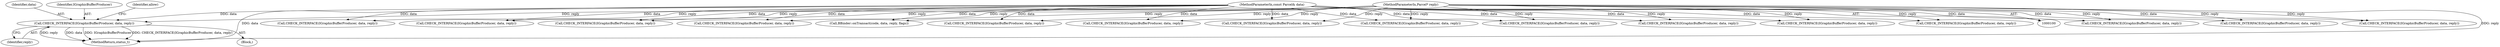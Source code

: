 digraph "0_Android_a30d7d90c4f718e46fb41a99b3d52800e1011b73_0@pointer" {
"1000542" [label="(Call,CHECK_INTERFACE(IGraphicBufferProducer, data, reply))"];
"1000102" [label="(MethodParameterIn,const Parcel& data)"];
"1000103" [label="(MethodParameterIn,Parcel* reply)"];
"1000596" [label="(MethodReturn,status_t)"];
"1000363" [label="(Call,CHECK_INTERFACE(IGraphicBufferProducer, data, reply))"];
"1000298" [label="(Call,CHECK_INTERFACE(IGraphicBufferProducer, data, reply))"];
"1000413" [label="(Call,CHECK_INTERFACE(IGraphicBufferProducer, data, reply))"];
"1000230" [label="(Call,CHECK_INTERFACE(IGraphicBufferProducer, data, reply))"];
"1000545" [label="(Identifier,reply)"];
"1000164" [label="(Call,CHECK_INTERFACE(IGraphicBufferProducer, data, reply))"];
"1000541" [label="(Block,)"];
"1000249" [label="(Call,CHECK_INTERFACE(IGraphicBufferProducer, data, reply))"];
"1000582" [label="(Call,CHECK_INTERFACE(IGraphicBufferProducer, data, reply))"];
"1000480" [label="(Call,CHECK_INTERFACE(IGraphicBufferProducer, data, reply))"];
"1000542" [label="(Call,CHECK_INTERFACE(IGraphicBufferProducer, data, reply))"];
"1000543" [label="(Identifier,IGraphicBufferProducer)"];
"1000111" [label="(Call,CHECK_INTERFACE(IGraphicBufferProducer, data, reply))"];
"1000591" [label="(Call,BBinder::onTransact(code, data, reply, flags))"];
"1000329" [label="(Call,CHECK_INTERFACE(IGraphicBufferProducer, data, reply))"];
"1000386" [label="(Call,CHECK_INTERFACE(IGraphicBufferProducer, data, reply))"];
"1000461" [label="(Call,CHECK_INTERFACE(IGraphicBufferProducer, data, reply))"];
"1000504" [label="(Call,CHECK_INTERFACE(IGraphicBufferProducer, data, reply))"];
"1000102" [label="(MethodParameterIn,const Parcel& data)"];
"1000563" [label="(Call,CHECK_INTERFACE(IGraphicBufferProducer, data, reply))"];
"1000548" [label="(Identifier,allow)"];
"1000103" [label="(MethodParameterIn,Parcel* reply)"];
"1000544" [label="(Identifier,data)"];
"1000145" [label="(Call,CHECK_INTERFACE(IGraphicBufferProducer, data, reply))"];
"1000542" -> "1000541"  [label="AST: "];
"1000542" -> "1000545"  [label="CFG: "];
"1000543" -> "1000542"  [label="AST: "];
"1000544" -> "1000542"  [label="AST: "];
"1000545" -> "1000542"  [label="AST: "];
"1000548" -> "1000542"  [label="CFG: "];
"1000542" -> "1000596"  [label="DDG: IGraphicBufferProducer"];
"1000542" -> "1000596"  [label="DDG: CHECK_INTERFACE(IGraphicBufferProducer, data, reply)"];
"1000542" -> "1000596"  [label="DDG: reply"];
"1000542" -> "1000596"  [label="DDG: data"];
"1000102" -> "1000542"  [label="DDG: data"];
"1000103" -> "1000542"  [label="DDG: reply"];
"1000102" -> "1000100"  [label="AST: "];
"1000102" -> "1000596"  [label="DDG: data"];
"1000102" -> "1000111"  [label="DDG: data"];
"1000102" -> "1000145"  [label="DDG: data"];
"1000102" -> "1000164"  [label="DDG: data"];
"1000102" -> "1000230"  [label="DDG: data"];
"1000102" -> "1000249"  [label="DDG: data"];
"1000102" -> "1000298"  [label="DDG: data"];
"1000102" -> "1000329"  [label="DDG: data"];
"1000102" -> "1000363"  [label="DDG: data"];
"1000102" -> "1000386"  [label="DDG: data"];
"1000102" -> "1000413"  [label="DDG: data"];
"1000102" -> "1000461"  [label="DDG: data"];
"1000102" -> "1000480"  [label="DDG: data"];
"1000102" -> "1000504"  [label="DDG: data"];
"1000102" -> "1000563"  [label="DDG: data"];
"1000102" -> "1000582"  [label="DDG: data"];
"1000102" -> "1000591"  [label="DDG: data"];
"1000103" -> "1000100"  [label="AST: "];
"1000103" -> "1000596"  [label="DDG: reply"];
"1000103" -> "1000111"  [label="DDG: reply"];
"1000103" -> "1000145"  [label="DDG: reply"];
"1000103" -> "1000164"  [label="DDG: reply"];
"1000103" -> "1000230"  [label="DDG: reply"];
"1000103" -> "1000249"  [label="DDG: reply"];
"1000103" -> "1000298"  [label="DDG: reply"];
"1000103" -> "1000329"  [label="DDG: reply"];
"1000103" -> "1000363"  [label="DDG: reply"];
"1000103" -> "1000386"  [label="DDG: reply"];
"1000103" -> "1000413"  [label="DDG: reply"];
"1000103" -> "1000461"  [label="DDG: reply"];
"1000103" -> "1000480"  [label="DDG: reply"];
"1000103" -> "1000504"  [label="DDG: reply"];
"1000103" -> "1000563"  [label="DDG: reply"];
"1000103" -> "1000582"  [label="DDG: reply"];
"1000103" -> "1000591"  [label="DDG: reply"];
}

